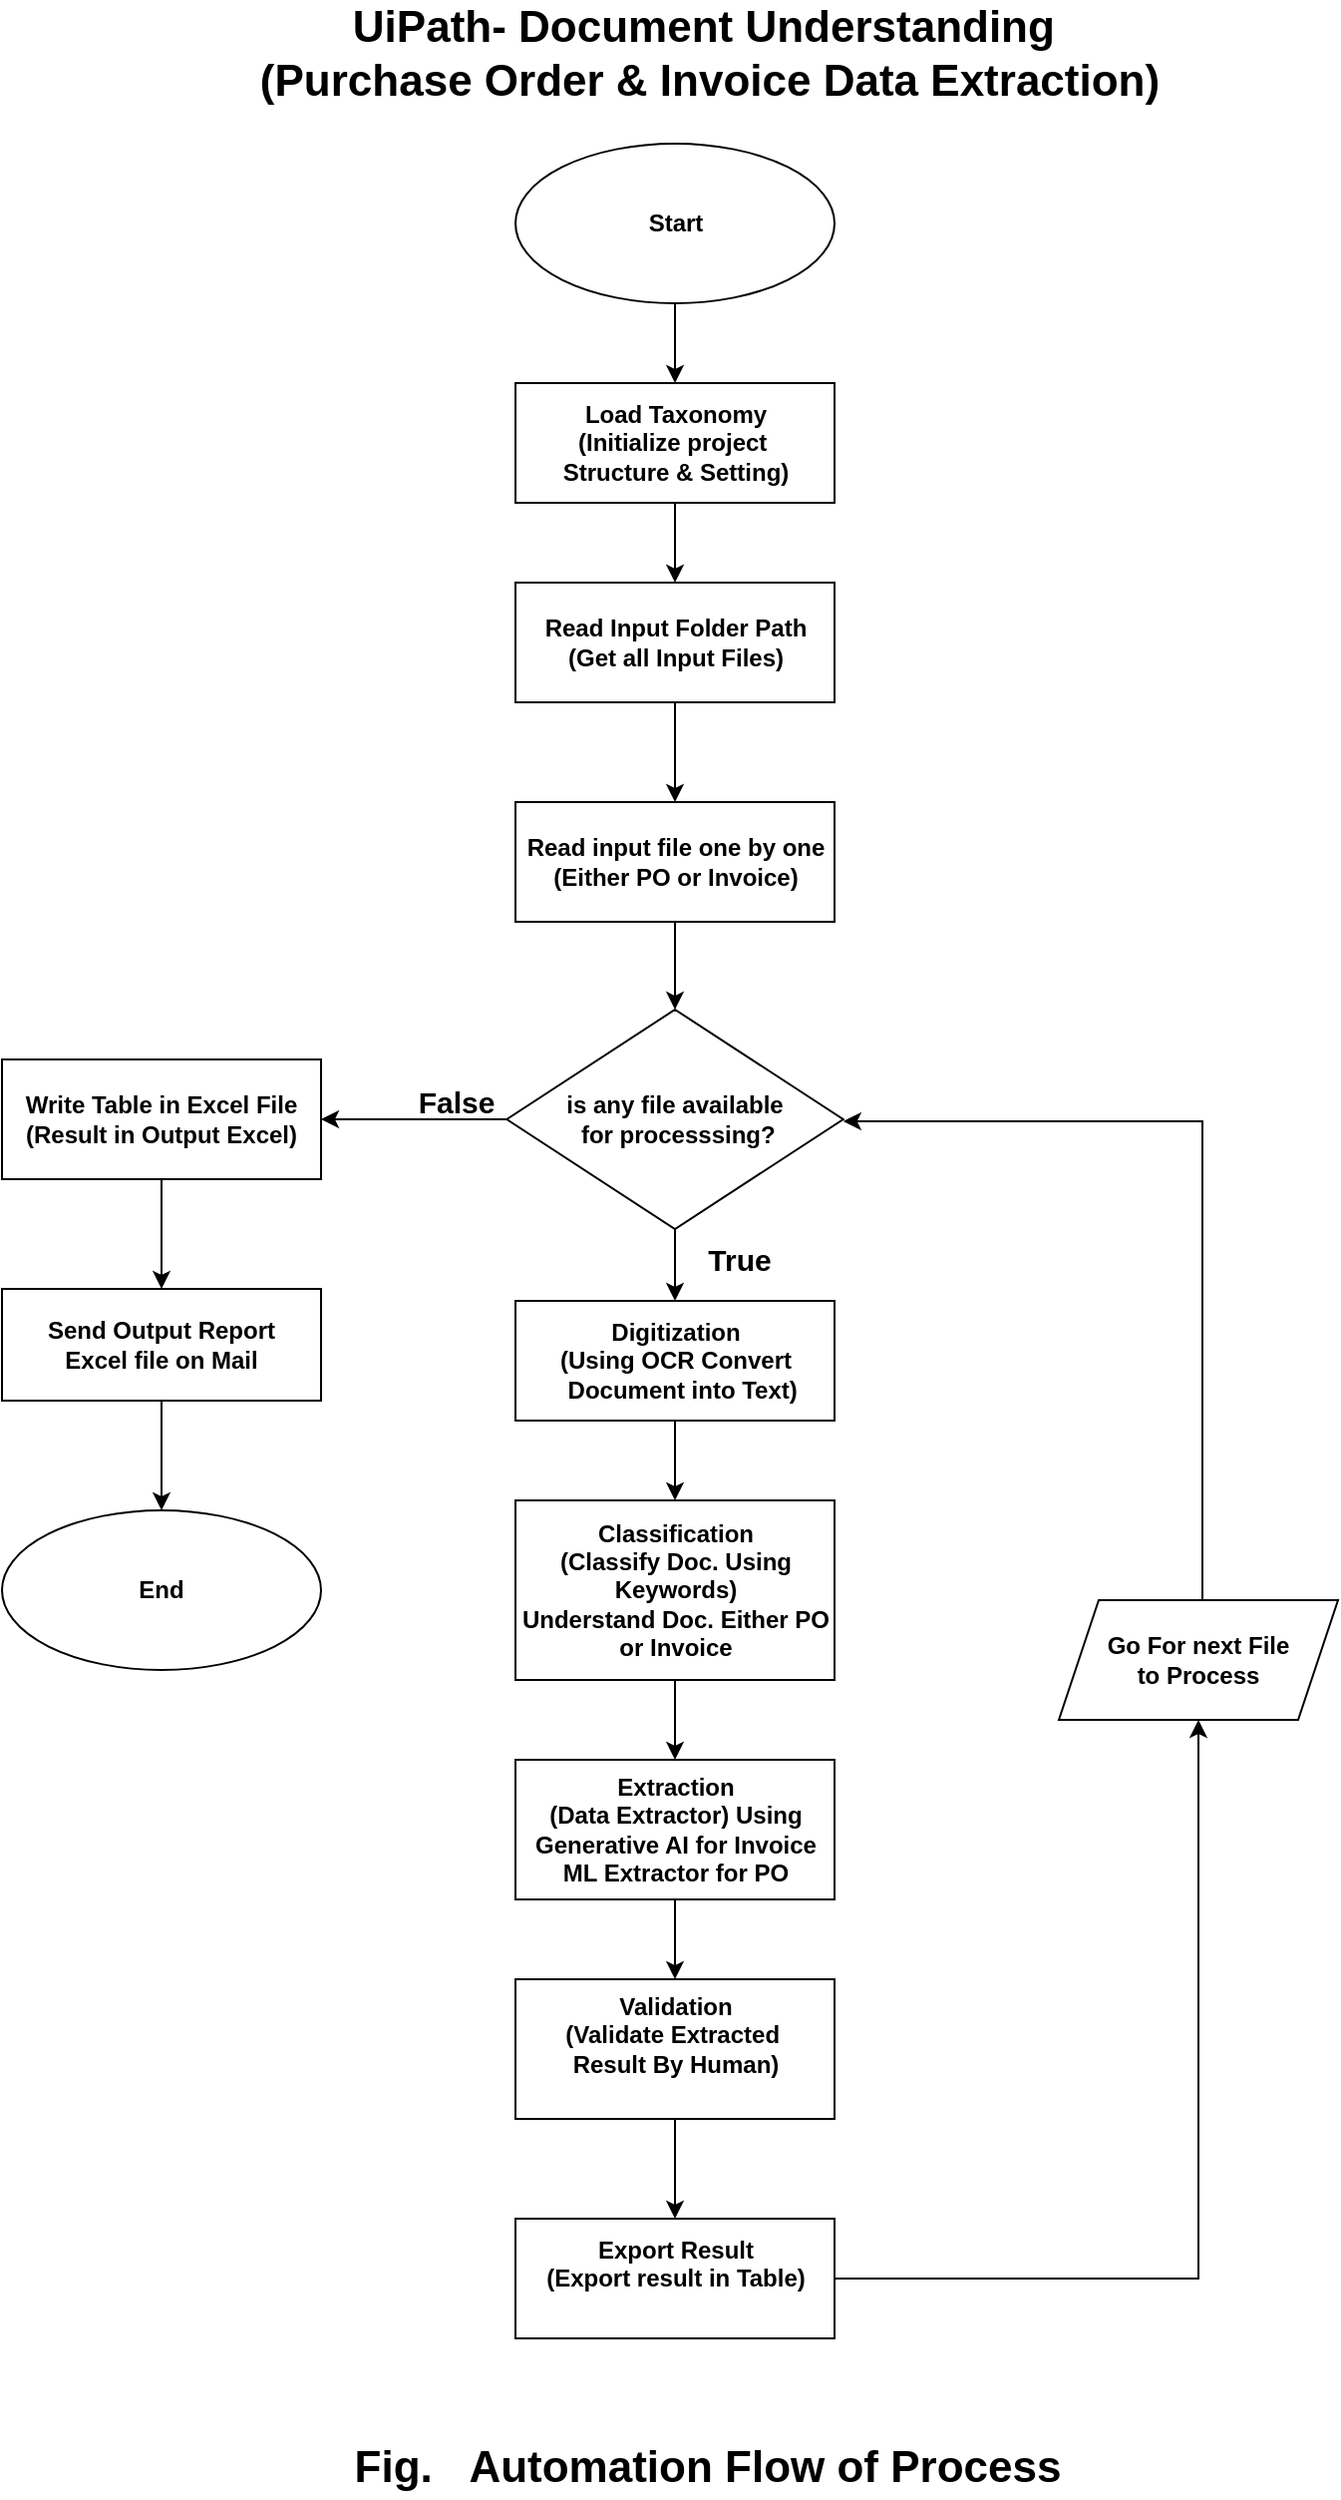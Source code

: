 <mxfile version="24.2.9" type="device">
  <diagram name="Page-1" id="MDfD3dL-1oj1IoBw1hPt">
    <mxGraphModel dx="985" dy="507" grid="1" gridSize="10" guides="1" tooltips="1" connect="1" arrows="1" fold="1" page="1" pageScale="1" pageWidth="827" pageHeight="1169" math="0" shadow="0">
      <root>
        <mxCell id="0" />
        <mxCell id="1" parent="0" />
        <mxCell id="rFx6AtGJzrZ7C1rpztWf-19" value="" style="edgeStyle=orthogonalEdgeStyle;rounded=0;orthogonalLoop=1;jettySize=auto;html=1;" parent="1" source="rFx6AtGJzrZ7C1rpztWf-1" target="rFx6AtGJzrZ7C1rpztWf-8" edge="1">
          <mxGeometry relative="1" as="geometry" />
        </mxCell>
        <mxCell id="rFx6AtGJzrZ7C1rpztWf-1" value="&lt;b&gt;Start&lt;/b&gt;" style="ellipse;whiteSpace=wrap;html=1;" parent="1" vertex="1">
          <mxGeometry x="317.51" y="90" width="160" height="80" as="geometry" />
        </mxCell>
        <mxCell id="rFx6AtGJzrZ7C1rpztWf-22" value="" style="edgeStyle=orthogonalEdgeStyle;rounded=0;orthogonalLoop=1;jettySize=auto;html=1;" parent="1" source="rFx6AtGJzrZ7C1rpztWf-2" target="rFx6AtGJzrZ7C1rpztWf-9" edge="1">
          <mxGeometry relative="1" as="geometry" />
        </mxCell>
        <mxCell id="rFx6AtGJzrZ7C1rpztWf-2" value="&lt;b&gt;Read input file one by one&lt;/b&gt;&lt;div&gt;&lt;b&gt;(Either PO or Invoice)&lt;/b&gt;&lt;/div&gt;" style="rounded=0;whiteSpace=wrap;html=1;" parent="1" vertex="1">
          <mxGeometry x="317.5" y="420" width="160" height="60" as="geometry" />
        </mxCell>
        <mxCell id="rFx6AtGJzrZ7C1rpztWf-21" value="" style="edgeStyle=orthogonalEdgeStyle;rounded=0;orthogonalLoop=1;jettySize=auto;html=1;" parent="1" source="rFx6AtGJzrZ7C1rpztWf-3" target="rFx6AtGJzrZ7C1rpztWf-2" edge="1">
          <mxGeometry relative="1" as="geometry" />
        </mxCell>
        <mxCell id="rFx6AtGJzrZ7C1rpztWf-3" value="&lt;b&gt;Read Input Folder Path&lt;br&gt;(Get all Input Files)&lt;br&gt;&lt;/b&gt;" style="rounded=0;whiteSpace=wrap;html=1;" parent="1" vertex="1">
          <mxGeometry x="317.5" y="310" width="160" height="60" as="geometry" />
        </mxCell>
        <mxCell id="rFx6AtGJzrZ7C1rpztWf-5" value="&lt;b&gt;&lt;font style=&quot;font-size: 22px;&quot;&gt;UiPath- Document Understanding&amp;nbsp;&lt;/font&gt;&lt;/b&gt;&lt;div&gt;&lt;b&gt;&lt;font style=&quot;font-size: 22px;&quot;&gt;(Purchase Order &amp;amp; Invoice Data Extraction)&lt;/font&gt;&lt;/b&gt;&lt;/div&gt;" style="text;html=1;align=center;verticalAlign=middle;whiteSpace=wrap;rounded=0;" parent="1" vertex="1">
          <mxGeometry x="110" y="30" width="610" height="30" as="geometry" />
        </mxCell>
        <mxCell id="rFx6AtGJzrZ7C1rpztWf-20" value="" style="edgeStyle=orthogonalEdgeStyle;rounded=0;orthogonalLoop=1;jettySize=auto;html=1;" parent="1" source="rFx6AtGJzrZ7C1rpztWf-8" target="rFx6AtGJzrZ7C1rpztWf-3" edge="1">
          <mxGeometry relative="1" as="geometry" />
        </mxCell>
        <mxCell id="rFx6AtGJzrZ7C1rpztWf-8" value="&lt;b&gt;Load Taxonomy&lt;/b&gt;&lt;br&gt;&lt;b&gt;(Initialize project&amp;nbsp;&lt;/b&gt;&lt;div&gt;&lt;b&gt;Structure &amp;amp; Setting)&lt;/b&gt;&lt;/div&gt;" style="rounded=0;whiteSpace=wrap;html=1;" parent="1" vertex="1">
          <mxGeometry x="317.51" y="210" width="160" height="60" as="geometry" />
        </mxCell>
        <mxCell id="rFx6AtGJzrZ7C1rpztWf-23" value="" style="edgeStyle=orthogonalEdgeStyle;rounded=0;orthogonalLoop=1;jettySize=auto;html=1;" parent="1" source="rFx6AtGJzrZ7C1rpztWf-9" target="rFx6AtGJzrZ7C1rpztWf-10" edge="1">
          <mxGeometry relative="1" as="geometry" />
        </mxCell>
        <mxCell id="rFx6AtGJzrZ7C1rpztWf-35" style="edgeStyle=orthogonalEdgeStyle;rounded=0;orthogonalLoop=1;jettySize=auto;html=1;entryX=1;entryY=0.5;entryDx=0;entryDy=0;" parent="1" source="rFx6AtGJzrZ7C1rpztWf-9" target="rFx6AtGJzrZ7C1rpztWf-17" edge="1">
          <mxGeometry relative="1" as="geometry" />
        </mxCell>
        <mxCell id="rFx6AtGJzrZ7C1rpztWf-9" value="&lt;b&gt;is any file available&lt;br&gt;&amp;nbsp;for processsing?&lt;/b&gt;" style="rhombus;whiteSpace=wrap;html=1;" parent="1" vertex="1">
          <mxGeometry x="313.13" y="524" width="168.75" height="110" as="geometry" />
        </mxCell>
        <mxCell id="rFx6AtGJzrZ7C1rpztWf-24" value="" style="edgeStyle=orthogonalEdgeStyle;rounded=0;orthogonalLoop=1;jettySize=auto;html=1;" parent="1" source="rFx6AtGJzrZ7C1rpztWf-10" target="rFx6AtGJzrZ7C1rpztWf-11" edge="1">
          <mxGeometry relative="1" as="geometry" />
        </mxCell>
        <mxCell id="rFx6AtGJzrZ7C1rpztWf-10" value="&lt;b&gt;Digitization&lt;br&gt;(Using OCR&amp;nbsp;&lt;/b&gt;&lt;b style=&quot;background-color: initial;&quot;&gt;Convert&lt;/b&gt;&lt;div&gt;&lt;b style=&quot;background-color: initial;&quot;&gt;&amp;nbsp; Document into Text)&lt;/b&gt;&lt;/div&gt;" style="rounded=0;whiteSpace=wrap;html=1;" parent="1" vertex="1">
          <mxGeometry x="317.5" y="670" width="160" height="60" as="geometry" />
        </mxCell>
        <mxCell id="rFx6AtGJzrZ7C1rpztWf-25" value="" style="edgeStyle=orthogonalEdgeStyle;rounded=0;orthogonalLoop=1;jettySize=auto;html=1;" parent="1" source="rFx6AtGJzrZ7C1rpztWf-11" target="rFx6AtGJzrZ7C1rpztWf-12" edge="1">
          <mxGeometry relative="1" as="geometry" />
        </mxCell>
        <mxCell id="rFx6AtGJzrZ7C1rpztWf-11" value="&lt;b&gt;Classification&lt;br&gt;(Classify Doc. Using Keywords)&lt;br&gt;&lt;/b&gt;&lt;div&gt;&lt;b&gt;Understand Doc. Either PO or Invoice&lt;/b&gt;&lt;/div&gt;" style="rounded=0;whiteSpace=wrap;html=1;" parent="1" vertex="1">
          <mxGeometry x="317.5" y="770" width="160" height="90" as="geometry" />
        </mxCell>
        <mxCell id="rFx6AtGJzrZ7C1rpztWf-26" value="" style="edgeStyle=orthogonalEdgeStyle;rounded=0;orthogonalLoop=1;jettySize=auto;html=1;" parent="1" source="rFx6AtGJzrZ7C1rpztWf-12" target="rFx6AtGJzrZ7C1rpztWf-13" edge="1">
          <mxGeometry relative="1" as="geometry" />
        </mxCell>
        <mxCell id="rFx6AtGJzrZ7C1rpztWf-12" value="&lt;b&gt;Extraction&lt;br&gt;(Data Extractor) Using&lt;br&gt;&lt;/b&gt;&lt;div&gt;&lt;b&gt;Generative AI for Invoice&lt;/b&gt;&lt;/div&gt;&lt;div&gt;&lt;b&gt;ML Extractor for PO&lt;/b&gt;&lt;/div&gt;" style="rounded=0;whiteSpace=wrap;html=1;" parent="1" vertex="1">
          <mxGeometry x="317.5" y="900" width="160" height="70" as="geometry" />
        </mxCell>
        <mxCell id="rFx6AtGJzrZ7C1rpztWf-27" value="" style="edgeStyle=orthogonalEdgeStyle;rounded=0;orthogonalLoop=1;jettySize=auto;html=1;" parent="1" source="rFx6AtGJzrZ7C1rpztWf-13" target="rFx6AtGJzrZ7C1rpztWf-15" edge="1">
          <mxGeometry relative="1" as="geometry" />
        </mxCell>
        <mxCell id="rFx6AtGJzrZ7C1rpztWf-13" value="&lt;b&gt;Validation&lt;br&gt;(Validate Extracted&amp;nbsp;&lt;/b&gt;&lt;div&gt;&lt;b&gt;Result By&amp;nbsp;&lt;/b&gt;&lt;b style=&quot;background-color: initial;&quot;&gt;Human)&lt;/b&gt;&lt;div&gt;&lt;div&gt;&lt;b&gt;&lt;br&gt;&lt;/b&gt;&lt;/div&gt;&lt;/div&gt;&lt;/div&gt;" style="rounded=0;whiteSpace=wrap;html=1;" parent="1" vertex="1">
          <mxGeometry x="317.5" y="1010" width="160" height="70" as="geometry" />
        </mxCell>
        <mxCell id="rFx6AtGJzrZ7C1rpztWf-32" style="edgeStyle=orthogonalEdgeStyle;rounded=0;orthogonalLoop=1;jettySize=auto;html=1;entryX=0.5;entryY=1;entryDx=0;entryDy=0;" parent="1" source="rFx6AtGJzrZ7C1rpztWf-15" target="rFx6AtGJzrZ7C1rpztWf-31" edge="1">
          <mxGeometry relative="1" as="geometry" />
        </mxCell>
        <mxCell id="rFx6AtGJzrZ7C1rpztWf-15" value="&lt;b&gt;Export Result&lt;br&gt;(Export result in Table)&lt;br&gt;&lt;br&gt;&lt;/b&gt;" style="rounded=0;whiteSpace=wrap;html=1;" parent="1" vertex="1">
          <mxGeometry x="317.5" y="1130" width="160" height="60" as="geometry" />
        </mxCell>
        <mxCell id="ylpltcAQt3yPNPooMgIX-3" value="" style="edgeStyle=orthogonalEdgeStyle;rounded=0;orthogonalLoop=1;jettySize=auto;html=1;" edge="1" parent="1" source="rFx6AtGJzrZ7C1rpztWf-17" target="ylpltcAQt3yPNPooMgIX-1">
          <mxGeometry relative="1" as="geometry" />
        </mxCell>
        <mxCell id="rFx6AtGJzrZ7C1rpztWf-17" value="&lt;b&gt;Write Table in Excel File&lt;br&gt;(Result in Output Excel)&lt;br&gt;&lt;/b&gt;" style="rounded=0;whiteSpace=wrap;html=1;" parent="1" vertex="1">
          <mxGeometry x="60" y="549" width="160" height="60" as="geometry" />
        </mxCell>
        <mxCell id="rFx6AtGJzrZ7C1rpztWf-18" value="&lt;b&gt;End&lt;/b&gt;" style="ellipse;whiteSpace=wrap;html=1;" parent="1" vertex="1">
          <mxGeometry x="60" y="775" width="160" height="80" as="geometry" />
        </mxCell>
        <mxCell id="rFx6AtGJzrZ7C1rpztWf-31" value="&lt;b&gt;Go For next File&lt;br&gt;to Process&lt;/b&gt;" style="shape=parallelogram;perimeter=parallelogramPerimeter;whiteSpace=wrap;html=1;fixedSize=1;" parent="1" vertex="1">
          <mxGeometry x="590" y="820" width="140" height="60" as="geometry" />
        </mxCell>
        <mxCell id="rFx6AtGJzrZ7C1rpztWf-34" style="edgeStyle=orthogonalEdgeStyle;rounded=0;orthogonalLoop=1;jettySize=auto;html=1;" parent="1" edge="1" source="rFx6AtGJzrZ7C1rpztWf-31">
          <mxGeometry relative="1" as="geometry">
            <mxPoint x="661.88" y="820.01" as="sourcePoint" />
            <mxPoint x="481.88" y="580" as="targetPoint" />
            <Array as="points">
              <mxPoint x="662" y="580" />
            </Array>
          </mxGeometry>
        </mxCell>
        <mxCell id="fI5u6pLqNduSOTvR7ix5-1" value="&lt;b&gt;&lt;font style=&quot;font-size: 15px;&quot;&gt;True&lt;/font&gt;&lt;/b&gt;" style="text;html=1;align=center;verticalAlign=middle;whiteSpace=wrap;rounded=0;" parent="1" vertex="1">
          <mxGeometry x="400" y="634" width="60" height="30" as="geometry" />
        </mxCell>
        <mxCell id="fI5u6pLqNduSOTvR7ix5-2" value="&lt;b&gt;&lt;font style=&quot;font-size: 15px;&quot;&gt;False&lt;/font&gt;&lt;/b&gt;" style="text;html=1;align=center;verticalAlign=middle;whiteSpace=wrap;rounded=0;" parent="1" vertex="1">
          <mxGeometry x="257.5" y="555" width="60" height="30" as="geometry" />
        </mxCell>
        <mxCell id="ylpltcAQt3yPNPooMgIX-4" value="" style="edgeStyle=orthogonalEdgeStyle;rounded=0;orthogonalLoop=1;jettySize=auto;html=1;" edge="1" parent="1" source="ylpltcAQt3yPNPooMgIX-1" target="rFx6AtGJzrZ7C1rpztWf-18">
          <mxGeometry relative="1" as="geometry" />
        </mxCell>
        <mxCell id="ylpltcAQt3yPNPooMgIX-1" value="&lt;b&gt;Send Output Report&lt;/b&gt;&lt;div&gt;&lt;b&gt;Excel file on Mail&lt;/b&gt;&lt;/div&gt;" style="rounded=0;whiteSpace=wrap;html=1;" vertex="1" parent="1">
          <mxGeometry x="60" y="664" width="160" height="56" as="geometry" />
        </mxCell>
        <mxCell id="ylpltcAQt3yPNPooMgIX-5" value="&lt;span style=&quot;font-size: 22px;&quot;&gt;&lt;b&gt;Fig.&amp;nbsp; &amp;nbsp;Automation Flow of Process&lt;/b&gt;&lt;/span&gt;" style="text;html=1;align=center;verticalAlign=middle;whiteSpace=wrap;rounded=0;" vertex="1" parent="1">
          <mxGeometry x="109" y="1240" width="610" height="30" as="geometry" />
        </mxCell>
      </root>
    </mxGraphModel>
  </diagram>
</mxfile>
